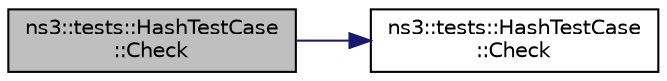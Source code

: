 digraph "ns3::tests::HashTestCase::Check"
{
 // LATEX_PDF_SIZE
  edge [fontname="Helvetica",fontsize="10",labelfontname="Helvetica",labelfontsize="10"];
  node [fontname="Helvetica",fontsize="10",shape=record];
  rankdir="LR";
  Node1 [label="ns3::tests::HashTestCase\l::Check",height=0.2,width=0.4,color="black", fillcolor="grey75", style="filled", fontcolor="black",tooltip="Check function."];
  Node1 -> Node2 [color="midnightblue",fontsize="10",style="solid",fontname="Helvetica"];
  Node2 [label="ns3::tests::HashTestCase\l::Check",height=0.2,width=0.4,color="black", fillcolor="white", style="filled",URL="$classns3_1_1tests_1_1_hash_test_case.html#affa1ef9dba875486a30c6f8723a22d61",tooltip="Check function."];
}
